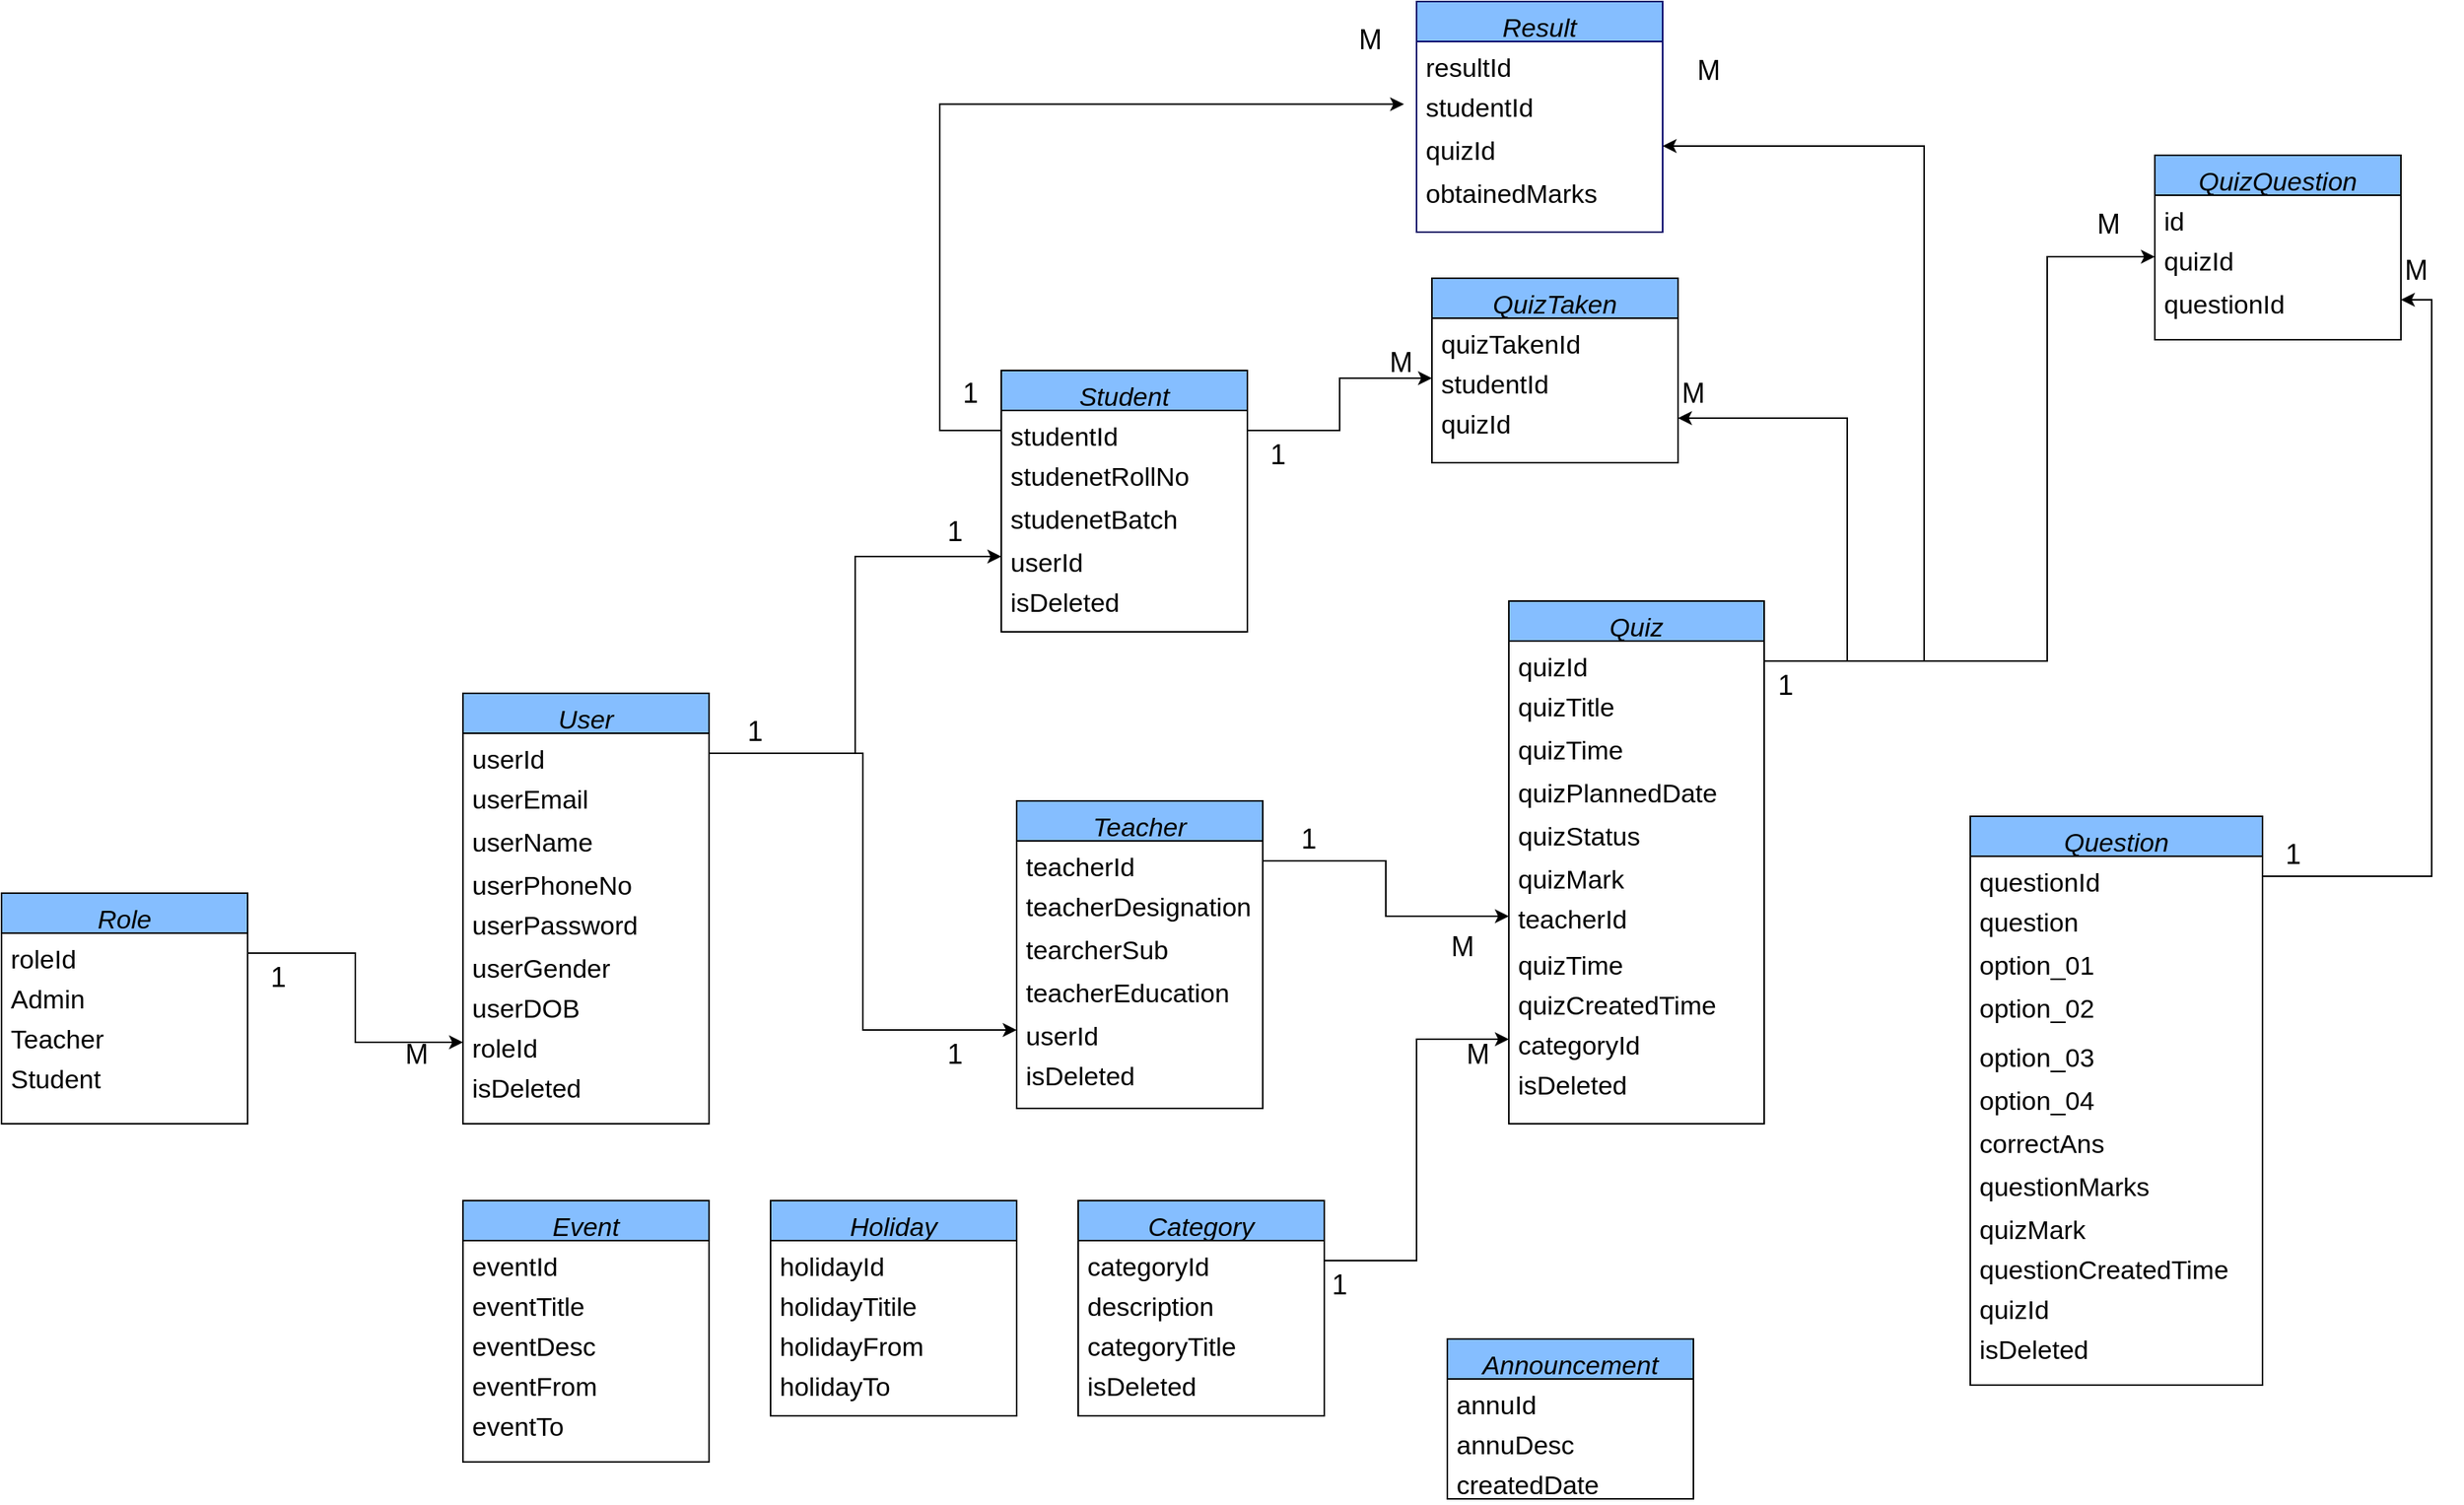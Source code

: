 <mxfile version="24.3.1" type="device">
  <diagram id="QYJx6O6UYMYQijQjn-B9" name="Page-2">
    <mxGraphModel dx="2140" dy="1657" grid="1" gridSize="10" guides="1" tooltips="1" connect="1" arrows="1" fold="1" page="1" pageScale="1" pageWidth="850" pageHeight="1100" math="0" shadow="0">
      <root>
        <mxCell id="0" />
        <mxCell id="1" parent="0" />
        <mxCell id="sXkvkpvaLC4nvtnSclr9-1" value="Student" style="swimlane;fontStyle=2;align=center;verticalAlign=top;childLayout=stackLayout;horizontal=1;startSize=26;horizontalStack=0;resizeParent=1;resizeLast=0;collapsible=1;marginBottom=0;rounded=0;shadow=0;strokeWidth=1;fontSize=17;fillColor=#85BEFF;" parent="1" vertex="1">
          <mxGeometry x="-140" y="-850" width="160" height="170" as="geometry">
            <mxRectangle x="230" y="140" width="160" height="26" as="alternateBounds" />
          </mxGeometry>
        </mxCell>
        <mxCell id="sXkvkpvaLC4nvtnSclr9-2" value="studentId" style="text;align=left;verticalAlign=top;spacingLeft=4;spacingRight=4;overflow=hidden;rotatable=0;points=[[0,0.5],[1,0.5]];portConstraint=eastwest;fontSize=17;" parent="sXkvkpvaLC4nvtnSclr9-1" vertex="1">
          <mxGeometry y="26" width="160" height="26" as="geometry" />
        </mxCell>
        <mxCell id="sXkvkpvaLC4nvtnSclr9-3" value="studenetRollNo" style="text;align=left;verticalAlign=top;spacingLeft=4;spacingRight=4;overflow=hidden;rotatable=0;points=[[0,0.5],[1,0.5]];portConstraint=eastwest;rounded=0;shadow=0;html=0;fontSize=17;" parent="sXkvkpvaLC4nvtnSclr9-1" vertex="1">
          <mxGeometry y="52" width="160" height="28" as="geometry" />
        </mxCell>
        <mxCell id="sXkvkpvaLC4nvtnSclr9-4" value="studenetBatch" style="text;align=left;verticalAlign=top;spacingLeft=4;spacingRight=4;overflow=hidden;rotatable=0;points=[[0,0.5],[1,0.5]];portConstraint=eastwest;rounded=0;shadow=0;html=0;fontSize=17;" parent="sXkvkpvaLC4nvtnSclr9-1" vertex="1">
          <mxGeometry y="80" width="160" height="28" as="geometry" />
        </mxCell>
        <mxCell id="sXkvkpvaLC4nvtnSclr9-5" value="userId" style="text;align=left;verticalAlign=top;spacingLeft=4;spacingRight=4;overflow=hidden;rotatable=0;points=[[0,0.5],[1,0.5]];portConstraint=eastwest;fontSize=17;" parent="sXkvkpvaLC4nvtnSclr9-1" vertex="1">
          <mxGeometry y="108" width="160" height="26" as="geometry" />
        </mxCell>
        <mxCell id="sXkvkpvaLC4nvtnSclr9-6" value="isDeleted" style="text;align=left;verticalAlign=top;spacingLeft=4;spacingRight=4;overflow=hidden;rotatable=0;points=[[0,0.5],[1,0.5]];portConstraint=eastwest;fontSize=17;" parent="sXkvkpvaLC4nvtnSclr9-1" vertex="1">
          <mxGeometry y="134" width="160" height="26" as="geometry" />
        </mxCell>
        <mxCell id="sXkvkpvaLC4nvtnSclr9-7" value="Quiz" style="swimlane;fontStyle=2;align=center;verticalAlign=top;childLayout=stackLayout;horizontal=1;startSize=26;horizontalStack=0;resizeParent=1;resizeLast=0;collapsible=1;marginBottom=0;rounded=0;shadow=0;strokeWidth=1;fontSize=17;fillColor=#85BEFF;" parent="1" vertex="1">
          <mxGeometry x="190" y="-700" width="166" height="340" as="geometry">
            <mxRectangle x="230" y="140" width="160" height="26" as="alternateBounds" />
          </mxGeometry>
        </mxCell>
        <mxCell id="sXkvkpvaLC4nvtnSclr9-8" value="quizId" style="text;align=left;verticalAlign=top;spacingLeft=4;spacingRight=4;overflow=hidden;rotatable=0;points=[[0,0.5],[1,0.5]];portConstraint=eastwest;fontSize=17;" parent="sXkvkpvaLC4nvtnSclr9-7" vertex="1">
          <mxGeometry y="26" width="166" height="26" as="geometry" />
        </mxCell>
        <mxCell id="sXkvkpvaLC4nvtnSclr9-9" value="quizTitle" style="text;align=left;verticalAlign=top;spacingLeft=4;spacingRight=4;overflow=hidden;rotatable=0;points=[[0,0.5],[1,0.5]];portConstraint=eastwest;rounded=0;shadow=0;html=0;fontSize=17;" parent="sXkvkpvaLC4nvtnSclr9-7" vertex="1">
          <mxGeometry y="52" width="166" height="28" as="geometry" />
        </mxCell>
        <mxCell id="sXkvkpvaLC4nvtnSclr9-10" value="quizTime" style="text;align=left;verticalAlign=top;spacingLeft=4;spacingRight=4;overflow=hidden;rotatable=0;points=[[0,0.5],[1,0.5]];portConstraint=eastwest;rounded=0;shadow=0;html=0;fontSize=17;" parent="sXkvkpvaLC4nvtnSclr9-7" vertex="1">
          <mxGeometry y="80" width="166" height="28" as="geometry" />
        </mxCell>
        <mxCell id="sXkvkpvaLC4nvtnSclr9-11" value="quizPlannedDate" style="text;align=left;verticalAlign=top;spacingLeft=4;spacingRight=4;overflow=hidden;rotatable=0;points=[[0,0.5],[1,0.5]];portConstraint=eastwest;rounded=0;shadow=0;html=0;fontSize=17;" parent="sXkvkpvaLC4nvtnSclr9-7" vertex="1">
          <mxGeometry y="108" width="166" height="28" as="geometry" />
        </mxCell>
        <mxCell id="sXkvkpvaLC4nvtnSclr9-12" value="quizStatus" style="text;align=left;verticalAlign=top;spacingLeft=4;spacingRight=4;overflow=hidden;rotatable=0;points=[[0,0.5],[1,0.5]];portConstraint=eastwest;rounded=0;shadow=0;html=0;fontSize=17;" parent="sXkvkpvaLC4nvtnSclr9-7" vertex="1">
          <mxGeometry y="136" width="166" height="28" as="geometry" />
        </mxCell>
        <mxCell id="sXkvkpvaLC4nvtnSclr9-13" value="quizMark" style="text;align=left;verticalAlign=top;spacingLeft=4;spacingRight=4;overflow=hidden;rotatable=0;points=[[0,0.5],[1,0.5]];portConstraint=eastwest;fontSize=17;" parent="sXkvkpvaLC4nvtnSclr9-7" vertex="1">
          <mxGeometry y="164" width="166" height="26" as="geometry" />
        </mxCell>
        <mxCell id="sXkvkpvaLC4nvtnSclr9-14" value="teacherId" style="text;align=left;verticalAlign=top;spacingLeft=4;spacingRight=4;overflow=hidden;rotatable=0;points=[[0,0.5],[1,0.5]];portConstraint=eastwest;rounded=0;shadow=0;html=0;fontSize=17;" parent="sXkvkpvaLC4nvtnSclr9-7" vertex="1">
          <mxGeometry y="190" width="166" height="30" as="geometry" />
        </mxCell>
        <mxCell id="sXkvkpvaLC4nvtnSclr9-15" value="quizTime" style="text;align=left;verticalAlign=top;spacingLeft=4;spacingRight=4;overflow=hidden;rotatable=0;points=[[0,0.5],[1,0.5]];portConstraint=eastwest;fontSize=17;" parent="sXkvkpvaLC4nvtnSclr9-7" vertex="1">
          <mxGeometry y="220" width="166" height="26" as="geometry" />
        </mxCell>
        <mxCell id="sXkvkpvaLC4nvtnSclr9-16" value="quizCreatedTime" style="text;align=left;verticalAlign=top;spacingLeft=4;spacingRight=4;overflow=hidden;rotatable=0;points=[[0,0.5],[1,0.5]];portConstraint=eastwest;fontSize=17;" parent="sXkvkpvaLC4nvtnSclr9-7" vertex="1">
          <mxGeometry y="246" width="166" height="26" as="geometry" />
        </mxCell>
        <mxCell id="sXkvkpvaLC4nvtnSclr9-17" value="categoryId" style="text;align=left;verticalAlign=top;spacingLeft=4;spacingRight=4;overflow=hidden;rotatable=0;points=[[0,0.5],[1,0.5]];portConstraint=eastwest;fontSize=17;" parent="sXkvkpvaLC4nvtnSclr9-7" vertex="1">
          <mxGeometry y="272" width="166" height="26" as="geometry" />
        </mxCell>
        <mxCell id="sXkvkpvaLC4nvtnSclr9-18" value="isDeleted" style="text;align=left;verticalAlign=top;spacingLeft=4;spacingRight=4;overflow=hidden;rotatable=0;points=[[0,0.5],[1,0.5]];portConstraint=eastwest;fontSize=17;" parent="sXkvkpvaLC4nvtnSclr9-7" vertex="1">
          <mxGeometry y="298" width="166" height="26" as="geometry" />
        </mxCell>
        <mxCell id="sXkvkpvaLC4nvtnSclr9-19" value="Question" style="swimlane;fontStyle=2;align=center;verticalAlign=top;childLayout=stackLayout;horizontal=1;startSize=26;horizontalStack=0;resizeParent=1;resizeLast=0;collapsible=1;marginBottom=0;rounded=0;shadow=0;strokeWidth=1;fontSize=17;fillColor=#85BEFF;" parent="1" vertex="1">
          <mxGeometry x="490" y="-560" width="190" height="370" as="geometry">
            <mxRectangle x="230" y="140" width="160" height="26" as="alternateBounds" />
          </mxGeometry>
        </mxCell>
        <mxCell id="sXkvkpvaLC4nvtnSclr9-20" value="questionId" style="text;align=left;verticalAlign=top;spacingLeft=4;spacingRight=4;overflow=hidden;rotatable=0;points=[[0,0.5],[1,0.5]];portConstraint=eastwest;fontSize=17;" parent="sXkvkpvaLC4nvtnSclr9-19" vertex="1">
          <mxGeometry y="26" width="190" height="26" as="geometry" />
        </mxCell>
        <mxCell id="sXkvkpvaLC4nvtnSclr9-21" value="question" style="text;align=left;verticalAlign=top;spacingLeft=4;spacingRight=4;overflow=hidden;rotatable=0;points=[[0,0.5],[1,0.5]];portConstraint=eastwest;rounded=0;shadow=0;html=0;fontSize=17;" parent="sXkvkpvaLC4nvtnSclr9-19" vertex="1">
          <mxGeometry y="52" width="190" height="28" as="geometry" />
        </mxCell>
        <mxCell id="sXkvkpvaLC4nvtnSclr9-22" value="option_01" style="text;align=left;verticalAlign=top;spacingLeft=4;spacingRight=4;overflow=hidden;rotatable=0;points=[[0,0.5],[1,0.5]];portConstraint=eastwest;rounded=0;shadow=0;html=0;fontSize=17;" parent="sXkvkpvaLC4nvtnSclr9-19" vertex="1">
          <mxGeometry y="80" width="190" height="28" as="geometry" />
        </mxCell>
        <mxCell id="sXkvkpvaLC4nvtnSclr9-23" value="option_02" style="text;align=left;verticalAlign=top;spacingLeft=4;spacingRight=4;overflow=hidden;rotatable=0;points=[[0,0.5],[1,0.5]];portConstraint=eastwest;rounded=0;shadow=0;html=0;fontSize=17;" parent="sXkvkpvaLC4nvtnSclr9-19" vertex="1">
          <mxGeometry y="108" width="190" height="32" as="geometry" />
        </mxCell>
        <mxCell id="sXkvkpvaLC4nvtnSclr9-24" value="option_03" style="text;align=left;verticalAlign=top;spacingLeft=4;spacingRight=4;overflow=hidden;rotatable=0;points=[[0,0.5],[1,0.5]];portConstraint=eastwest;rounded=0;shadow=0;html=0;fontSize=17;" parent="sXkvkpvaLC4nvtnSclr9-19" vertex="1">
          <mxGeometry y="140" width="190" height="28" as="geometry" />
        </mxCell>
        <mxCell id="sXkvkpvaLC4nvtnSclr9-25" value="option_04" style="text;align=left;verticalAlign=top;spacingLeft=4;spacingRight=4;overflow=hidden;rotatable=0;points=[[0,0.5],[1,0.5]];portConstraint=eastwest;rounded=0;shadow=0;html=0;fontSize=17;" parent="sXkvkpvaLC4nvtnSclr9-19" vertex="1">
          <mxGeometry y="168" width="190" height="28" as="geometry" />
        </mxCell>
        <mxCell id="sXkvkpvaLC4nvtnSclr9-26" value="correctAns" style="text;align=left;verticalAlign=top;spacingLeft=4;spacingRight=4;overflow=hidden;rotatable=0;points=[[0,0.5],[1,0.5]];portConstraint=eastwest;rounded=0;shadow=0;html=0;fontSize=17;" parent="sXkvkpvaLC4nvtnSclr9-19" vertex="1">
          <mxGeometry y="196" width="190" height="28" as="geometry" />
        </mxCell>
        <mxCell id="sXkvkpvaLC4nvtnSclr9-27" value="questionMarks" style="text;align=left;verticalAlign=top;spacingLeft=4;spacingRight=4;overflow=hidden;rotatable=0;points=[[0,0.5],[1,0.5]];portConstraint=eastwest;rounded=0;shadow=0;html=0;fontSize=17;" parent="sXkvkpvaLC4nvtnSclr9-19" vertex="1">
          <mxGeometry y="224" width="190" height="28" as="geometry" />
        </mxCell>
        <mxCell id="sXkvkpvaLC4nvtnSclr9-28" value="quizMark" style="text;align=left;verticalAlign=top;spacingLeft=4;spacingRight=4;overflow=hidden;rotatable=0;points=[[0,0.5],[1,0.5]];portConstraint=eastwest;fontSize=17;" parent="sXkvkpvaLC4nvtnSclr9-19" vertex="1">
          <mxGeometry y="252" width="190" height="26" as="geometry" />
        </mxCell>
        <mxCell id="sXkvkpvaLC4nvtnSclr9-29" value="questionCreatedTime" style="text;align=left;verticalAlign=top;spacingLeft=4;spacingRight=4;overflow=hidden;rotatable=0;points=[[0,0.5],[1,0.5]];portConstraint=eastwest;fontSize=17;" parent="sXkvkpvaLC4nvtnSclr9-19" vertex="1">
          <mxGeometry y="278" width="190" height="26" as="geometry" />
        </mxCell>
        <mxCell id="sXkvkpvaLC4nvtnSclr9-30" value="quizId" style="text;align=left;verticalAlign=top;spacingLeft=4;spacingRight=4;overflow=hidden;rotatable=0;points=[[0,0.5],[1,0.5]];portConstraint=eastwest;fontSize=17;" parent="sXkvkpvaLC4nvtnSclr9-19" vertex="1">
          <mxGeometry y="304" width="190" height="26" as="geometry" />
        </mxCell>
        <mxCell id="sXkvkpvaLC4nvtnSclr9-31" value="isDeleted" style="text;align=left;verticalAlign=top;spacingLeft=4;spacingRight=4;overflow=hidden;rotatable=0;points=[[0,0.5],[1,0.5]];portConstraint=eastwest;fontSize=17;" parent="sXkvkpvaLC4nvtnSclr9-19" vertex="1">
          <mxGeometry y="330" width="190" height="26" as="geometry" />
        </mxCell>
        <mxCell id="sXkvkpvaLC4nvtnSclr9-32" value="QuizTaken" style="swimlane;fontStyle=2;align=center;verticalAlign=top;childLayout=stackLayout;horizontal=1;startSize=26;horizontalStack=0;resizeParent=1;resizeLast=0;collapsible=1;marginBottom=0;rounded=0;shadow=0;strokeWidth=1;fontSize=17;fillColor=#85BEFF;" parent="1" vertex="1">
          <mxGeometry x="140" y="-910" width="160" height="120" as="geometry">
            <mxRectangle x="230" y="140" width="160" height="26" as="alternateBounds" />
          </mxGeometry>
        </mxCell>
        <mxCell id="sXkvkpvaLC4nvtnSclr9-33" value="quizTakenId" style="text;align=left;verticalAlign=top;spacingLeft=4;spacingRight=4;overflow=hidden;rotatable=0;points=[[0,0.5],[1,0.5]];portConstraint=eastwest;fontSize=17;" parent="sXkvkpvaLC4nvtnSclr9-32" vertex="1">
          <mxGeometry y="26" width="160" height="26" as="geometry" />
        </mxCell>
        <mxCell id="sXkvkpvaLC4nvtnSclr9-34" value="studentId" style="text;align=left;verticalAlign=top;spacingLeft=4;spacingRight=4;overflow=hidden;rotatable=0;points=[[0,0.5],[1,0.5]];portConstraint=eastwest;fontSize=17;" parent="sXkvkpvaLC4nvtnSclr9-32" vertex="1">
          <mxGeometry y="52" width="160" height="26" as="geometry" />
        </mxCell>
        <mxCell id="sXkvkpvaLC4nvtnSclr9-35" value="quizId" style="text;align=left;verticalAlign=top;spacingLeft=4;spacingRight=4;overflow=hidden;rotatable=0;points=[[0,0.5],[1,0.5]];portConstraint=eastwest;fontSize=17;" parent="sXkvkpvaLC4nvtnSclr9-32" vertex="1">
          <mxGeometry y="78" width="160" height="26" as="geometry" />
        </mxCell>
        <mxCell id="sXkvkpvaLC4nvtnSclr9-36" value="Category" style="swimlane;fontStyle=2;align=center;verticalAlign=top;childLayout=stackLayout;horizontal=1;startSize=26;horizontalStack=0;resizeParent=1;resizeLast=0;collapsible=1;marginBottom=0;rounded=0;shadow=0;strokeWidth=1;fontSize=17;fillColor=#85BEFF;" parent="1" vertex="1">
          <mxGeometry x="-90" y="-310" width="160" height="140" as="geometry">
            <mxRectangle x="230" y="140" width="160" height="26" as="alternateBounds" />
          </mxGeometry>
        </mxCell>
        <mxCell id="sXkvkpvaLC4nvtnSclr9-37" value="categoryId" style="text;align=left;verticalAlign=top;spacingLeft=4;spacingRight=4;overflow=hidden;rotatable=0;points=[[0,0.5],[1,0.5]];portConstraint=eastwest;fontSize=17;" parent="sXkvkpvaLC4nvtnSclr9-36" vertex="1">
          <mxGeometry y="26" width="160" height="26" as="geometry" />
        </mxCell>
        <mxCell id="sXkvkpvaLC4nvtnSclr9-38" value="description" style="text;align=left;verticalAlign=top;spacingLeft=4;spacingRight=4;overflow=hidden;rotatable=0;points=[[0,0.5],[1,0.5]];portConstraint=eastwest;fontSize=17;" parent="sXkvkpvaLC4nvtnSclr9-36" vertex="1">
          <mxGeometry y="52" width="160" height="26" as="geometry" />
        </mxCell>
        <mxCell id="sXkvkpvaLC4nvtnSclr9-39" value="categoryTitle" style="text;align=left;verticalAlign=top;spacingLeft=4;spacingRight=4;overflow=hidden;rotatable=0;points=[[0,0.5],[1,0.5]];portConstraint=eastwest;fontSize=17;" parent="sXkvkpvaLC4nvtnSclr9-36" vertex="1">
          <mxGeometry y="78" width="160" height="26" as="geometry" />
        </mxCell>
        <mxCell id="sXkvkpvaLC4nvtnSclr9-40" value="isDeleted" style="text;align=left;verticalAlign=top;spacingLeft=4;spacingRight=4;overflow=hidden;rotatable=0;points=[[0,0.5],[1,0.5]];portConstraint=eastwest;fontSize=17;" parent="sXkvkpvaLC4nvtnSclr9-36" vertex="1">
          <mxGeometry y="104" width="160" height="26" as="geometry" />
        </mxCell>
        <mxCell id="sXkvkpvaLC4nvtnSclr9-41" value="Teacher" style="swimlane;fontStyle=2;align=center;verticalAlign=top;childLayout=stackLayout;horizontal=1;startSize=26;horizontalStack=0;resizeParent=1;resizeLast=0;collapsible=1;marginBottom=0;rounded=0;shadow=0;strokeWidth=1;fontSize=17;fillColor=#85BEFF;" parent="1" vertex="1">
          <mxGeometry x="-130" y="-570" width="160" height="200" as="geometry">
            <mxRectangle x="-130" y="-570" width="160" height="26" as="alternateBounds" />
          </mxGeometry>
        </mxCell>
        <mxCell id="sXkvkpvaLC4nvtnSclr9-42" value="teacherId" style="text;align=left;verticalAlign=top;spacingLeft=4;spacingRight=4;overflow=hidden;rotatable=0;points=[[0,0.5],[1,0.5]];portConstraint=eastwest;fontSize=17;" parent="sXkvkpvaLC4nvtnSclr9-41" vertex="1">
          <mxGeometry y="26" width="160" height="26" as="geometry" />
        </mxCell>
        <mxCell id="sXkvkpvaLC4nvtnSclr9-43" value="teacherDesignation" style="text;align=left;verticalAlign=top;spacingLeft=4;spacingRight=4;overflow=hidden;rotatable=0;points=[[0,0.5],[1,0.5]];portConstraint=eastwest;rounded=0;shadow=0;html=0;fontSize=17;" parent="sXkvkpvaLC4nvtnSclr9-41" vertex="1">
          <mxGeometry y="52" width="160" height="28" as="geometry" />
        </mxCell>
        <mxCell id="sXkvkpvaLC4nvtnSclr9-44" value="tearcherSub" style="text;align=left;verticalAlign=top;spacingLeft=4;spacingRight=4;overflow=hidden;rotatable=0;points=[[0,0.5],[1,0.5]];portConstraint=eastwest;rounded=0;shadow=0;html=0;fontSize=17;" parent="sXkvkpvaLC4nvtnSclr9-41" vertex="1">
          <mxGeometry y="80" width="160" height="28" as="geometry" />
        </mxCell>
        <mxCell id="sXkvkpvaLC4nvtnSclr9-45" value="teacherEducation" style="text;align=left;verticalAlign=top;spacingLeft=4;spacingRight=4;overflow=hidden;rotatable=0;points=[[0,0.5],[1,0.5]];portConstraint=eastwest;rounded=0;shadow=0;html=0;fontSize=17;" parent="sXkvkpvaLC4nvtnSclr9-41" vertex="1">
          <mxGeometry y="108" width="160" height="28" as="geometry" />
        </mxCell>
        <mxCell id="sXkvkpvaLC4nvtnSclr9-46" value="userId" style="text;align=left;verticalAlign=top;spacingLeft=4;spacingRight=4;overflow=hidden;rotatable=0;points=[[0,0.5],[1,0.5]];portConstraint=eastwest;fontSize=17;" parent="sXkvkpvaLC4nvtnSclr9-41" vertex="1">
          <mxGeometry y="136" width="160" height="26" as="geometry" />
        </mxCell>
        <mxCell id="sXkvkpvaLC4nvtnSclr9-47" value="isDeleted" style="text;align=left;verticalAlign=top;spacingLeft=4;spacingRight=4;overflow=hidden;rotatable=0;points=[[0,0.5],[1,0.5]];portConstraint=eastwest;fontSize=17;" parent="sXkvkpvaLC4nvtnSclr9-41" vertex="1">
          <mxGeometry y="162" width="160" height="26" as="geometry" />
        </mxCell>
        <mxCell id="sXkvkpvaLC4nvtnSclr9-48" value="Result" style="swimlane;fontStyle=2;align=center;verticalAlign=top;childLayout=stackLayout;horizontal=1;startSize=26;horizontalStack=0;resizeParent=1;resizeLast=0;collapsible=1;marginBottom=0;rounded=0;shadow=0;strokeWidth=1;fontSize=17;strokeColor=#000066;fillColor=#85BEFF;" parent="1" vertex="1">
          <mxGeometry x="130" y="-1090" width="160" height="150" as="geometry">
            <mxRectangle x="230" y="140" width="160" height="26" as="alternateBounds" />
          </mxGeometry>
        </mxCell>
        <mxCell id="sXkvkpvaLC4nvtnSclr9-49" value="resultId" style="text;align=left;verticalAlign=top;spacingLeft=4;spacingRight=4;overflow=hidden;rotatable=0;points=[[0,0.5],[1,0.5]];portConstraint=eastwest;fontSize=17;" parent="sXkvkpvaLC4nvtnSclr9-48" vertex="1">
          <mxGeometry y="26" width="160" height="26" as="geometry" />
        </mxCell>
        <mxCell id="sXkvkpvaLC4nvtnSclr9-50" value="studentId" style="text;align=left;verticalAlign=top;spacingLeft=4;spacingRight=4;overflow=hidden;rotatable=0;points=[[0,0.5],[1,0.5]];portConstraint=eastwest;rounded=0;shadow=0;html=0;fontSize=17;" parent="sXkvkpvaLC4nvtnSclr9-48" vertex="1">
          <mxGeometry y="52" width="160" height="28" as="geometry" />
        </mxCell>
        <mxCell id="sXkvkpvaLC4nvtnSclr9-51" value="quizId" style="text;align=left;verticalAlign=top;spacingLeft=4;spacingRight=4;overflow=hidden;rotatable=0;points=[[0,0.5],[1,0.5]];portConstraint=eastwest;rounded=0;shadow=0;html=0;fontSize=17;" parent="sXkvkpvaLC4nvtnSclr9-48" vertex="1">
          <mxGeometry y="80" width="160" height="28" as="geometry" />
        </mxCell>
        <mxCell id="sXkvkpvaLC4nvtnSclr9-52" value="obtainedMarks" style="text;align=left;verticalAlign=top;spacingLeft=4;spacingRight=4;overflow=hidden;rotatable=0;points=[[0,0.5],[1,0.5]];portConstraint=eastwest;rounded=0;shadow=0;html=0;fontSize=17;" parent="sXkvkpvaLC4nvtnSclr9-48" vertex="1">
          <mxGeometry y="108" width="160" height="28" as="geometry" />
        </mxCell>
        <mxCell id="sXkvkpvaLC4nvtnSclr9-53" value="User" style="swimlane;fontStyle=2;align=center;verticalAlign=top;childLayout=stackLayout;horizontal=1;startSize=26;horizontalStack=0;resizeParent=1;resizeLast=0;collapsible=1;marginBottom=0;rounded=0;shadow=0;strokeWidth=1;fontSize=17;fillColor=#85BEFF;" parent="1" vertex="1">
          <mxGeometry x="-490" y="-640" width="160" height="280" as="geometry">
            <mxRectangle x="230" y="140" width="160" height="26" as="alternateBounds" />
          </mxGeometry>
        </mxCell>
        <mxCell id="sXkvkpvaLC4nvtnSclr9-54" value="userId" style="text;align=left;verticalAlign=top;spacingLeft=4;spacingRight=4;overflow=hidden;rotatable=0;points=[[0,0.5],[1,0.5]];portConstraint=eastwest;fontSize=17;" parent="sXkvkpvaLC4nvtnSclr9-53" vertex="1">
          <mxGeometry y="26" width="160" height="26" as="geometry" />
        </mxCell>
        <mxCell id="sXkvkpvaLC4nvtnSclr9-55" value="userEmail" style="text;align=left;verticalAlign=top;spacingLeft=4;spacingRight=4;overflow=hidden;rotatable=0;points=[[0,0.5],[1,0.5]];portConstraint=eastwest;rounded=0;shadow=0;html=0;fontSize=17;" parent="sXkvkpvaLC4nvtnSclr9-53" vertex="1">
          <mxGeometry y="52" width="160" height="28" as="geometry" />
        </mxCell>
        <mxCell id="sXkvkpvaLC4nvtnSclr9-56" value="userName" style="text;align=left;verticalAlign=top;spacingLeft=4;spacingRight=4;overflow=hidden;rotatable=0;points=[[0,0.5],[1,0.5]];portConstraint=eastwest;rounded=0;shadow=0;html=0;fontSize=17;" parent="sXkvkpvaLC4nvtnSclr9-53" vertex="1">
          <mxGeometry y="80" width="160" height="28" as="geometry" />
        </mxCell>
        <mxCell id="sXkvkpvaLC4nvtnSclr9-57" value="userPhoneNo" style="text;align=left;verticalAlign=top;spacingLeft=4;spacingRight=4;overflow=hidden;rotatable=0;points=[[0,0.5],[1,0.5]];portConstraint=eastwest;fontSize=17;" parent="sXkvkpvaLC4nvtnSclr9-53" vertex="1">
          <mxGeometry y="108" width="160" height="26" as="geometry" />
        </mxCell>
        <mxCell id="sXkvkpvaLC4nvtnSclr9-58" value="userPassword" style="text;align=left;verticalAlign=top;spacingLeft=4;spacingRight=4;overflow=hidden;rotatable=0;points=[[0,0.5],[1,0.5]];portConstraint=eastwest;rounded=0;shadow=0;html=0;fontSize=17;" parent="sXkvkpvaLC4nvtnSclr9-53" vertex="1">
          <mxGeometry y="134" width="160" height="28" as="geometry" />
        </mxCell>
        <mxCell id="sXkvkpvaLC4nvtnSclr9-59" value="userGender" style="text;align=left;verticalAlign=top;spacingLeft=4;spacingRight=4;overflow=hidden;rotatable=0;points=[[0,0.5],[1,0.5]];portConstraint=eastwest;fontSize=17;" parent="sXkvkpvaLC4nvtnSclr9-53" vertex="1">
          <mxGeometry y="162" width="160" height="26" as="geometry" />
        </mxCell>
        <mxCell id="sXkvkpvaLC4nvtnSclr9-60" value="userDOB" style="text;align=left;verticalAlign=top;spacingLeft=4;spacingRight=4;overflow=hidden;rotatable=0;points=[[0,0.5],[1,0.5]];portConstraint=eastwest;fontSize=17;" parent="sXkvkpvaLC4nvtnSclr9-53" vertex="1">
          <mxGeometry y="188" width="160" height="26" as="geometry" />
        </mxCell>
        <mxCell id="sXkvkpvaLC4nvtnSclr9-61" value="roleId" style="text;align=left;verticalAlign=top;spacingLeft=4;spacingRight=4;overflow=hidden;rotatable=0;points=[[0,0.5],[1,0.5]];portConstraint=eastwest;fontSize=17;" parent="sXkvkpvaLC4nvtnSclr9-53" vertex="1">
          <mxGeometry y="214" width="160" height="26" as="geometry" />
        </mxCell>
        <mxCell id="sXkvkpvaLC4nvtnSclr9-62" value="isDeleted" style="text;align=left;verticalAlign=top;spacingLeft=4;spacingRight=4;overflow=hidden;rotatable=0;points=[[0,0.5],[1,0.5]];portConstraint=eastwest;fontSize=17;" parent="sXkvkpvaLC4nvtnSclr9-53" vertex="1">
          <mxGeometry y="240" width="160" height="26" as="geometry" />
        </mxCell>
        <mxCell id="sXkvkpvaLC4nvtnSclr9-63" value="Role" style="swimlane;fontStyle=2;align=center;verticalAlign=top;childLayout=stackLayout;horizontal=1;startSize=26;horizontalStack=0;resizeParent=1;resizeLast=0;collapsible=1;marginBottom=0;rounded=0;shadow=0;strokeWidth=1;fontSize=17;fillColor=#85BEFF;" parent="1" vertex="1">
          <mxGeometry x="-790" y="-510" width="160" height="150" as="geometry">
            <mxRectangle x="230" y="140" width="160" height="26" as="alternateBounds" />
          </mxGeometry>
        </mxCell>
        <mxCell id="sXkvkpvaLC4nvtnSclr9-64" value="roleId" style="text;align=left;verticalAlign=top;spacingLeft=4;spacingRight=4;overflow=hidden;rotatable=0;points=[[0,0.5],[1,0.5]];portConstraint=eastwest;fontSize=17;" parent="sXkvkpvaLC4nvtnSclr9-63" vertex="1">
          <mxGeometry y="26" width="160" height="26" as="geometry" />
        </mxCell>
        <mxCell id="sXkvkpvaLC4nvtnSclr9-65" value="Admin" style="text;align=left;verticalAlign=top;spacingLeft=4;spacingRight=4;overflow=hidden;rotatable=0;points=[[0,0.5],[1,0.5]];portConstraint=eastwest;fontSize=17;" parent="sXkvkpvaLC4nvtnSclr9-63" vertex="1">
          <mxGeometry y="52" width="160" height="26" as="geometry" />
        </mxCell>
        <mxCell id="sXkvkpvaLC4nvtnSclr9-66" value="Teacher" style="text;align=left;verticalAlign=top;spacingLeft=4;spacingRight=4;overflow=hidden;rotatable=0;points=[[0,0.5],[1,0.5]];portConstraint=eastwest;fontSize=17;" parent="sXkvkpvaLC4nvtnSclr9-63" vertex="1">
          <mxGeometry y="78" width="160" height="26" as="geometry" />
        </mxCell>
        <mxCell id="sXkvkpvaLC4nvtnSclr9-67" value="Student" style="text;align=left;verticalAlign=top;spacingLeft=4;spacingRight=4;overflow=hidden;rotatable=0;points=[[0,0.5],[1,0.5]];portConstraint=eastwest;fontSize=17;" parent="sXkvkpvaLC4nvtnSclr9-63" vertex="1">
          <mxGeometry y="104" width="160" height="26" as="geometry" />
        </mxCell>
        <mxCell id="sXkvkpvaLC4nvtnSclr9-68" value="Event" style="swimlane;fontStyle=2;align=center;verticalAlign=top;childLayout=stackLayout;horizontal=1;startSize=26;horizontalStack=0;resizeParent=1;resizeLast=0;collapsible=1;marginBottom=0;rounded=0;shadow=0;strokeWidth=1;fontSize=17;fillColor=#85BEFF;" parent="1" vertex="1">
          <mxGeometry x="-490" y="-310" width="160" height="170" as="geometry">
            <mxRectangle x="230" y="140" width="160" height="26" as="alternateBounds" />
          </mxGeometry>
        </mxCell>
        <mxCell id="sXkvkpvaLC4nvtnSclr9-69" value="eventId" style="text;align=left;verticalAlign=top;spacingLeft=4;spacingRight=4;overflow=hidden;rotatable=0;points=[[0,0.5],[1,0.5]];portConstraint=eastwest;fontSize=17;" parent="sXkvkpvaLC4nvtnSclr9-68" vertex="1">
          <mxGeometry y="26" width="160" height="26" as="geometry" />
        </mxCell>
        <mxCell id="sXkvkpvaLC4nvtnSclr9-70" value="eventTitle" style="text;align=left;verticalAlign=top;spacingLeft=4;spacingRight=4;overflow=hidden;rotatable=0;points=[[0,0.5],[1,0.5]];portConstraint=eastwest;fontSize=17;" parent="sXkvkpvaLC4nvtnSclr9-68" vertex="1">
          <mxGeometry y="52" width="160" height="26" as="geometry" />
        </mxCell>
        <mxCell id="sXkvkpvaLC4nvtnSclr9-71" value="eventDesc" style="text;align=left;verticalAlign=top;spacingLeft=4;spacingRight=4;overflow=hidden;rotatable=0;points=[[0,0.5],[1,0.5]];portConstraint=eastwest;fontSize=17;" parent="sXkvkpvaLC4nvtnSclr9-68" vertex="1">
          <mxGeometry y="78" width="160" height="26" as="geometry" />
        </mxCell>
        <mxCell id="sXkvkpvaLC4nvtnSclr9-72" value="eventFrom" style="text;align=left;verticalAlign=top;spacingLeft=4;spacingRight=4;overflow=hidden;rotatable=0;points=[[0,0.5],[1,0.5]];portConstraint=eastwest;fontSize=17;" parent="sXkvkpvaLC4nvtnSclr9-68" vertex="1">
          <mxGeometry y="104" width="160" height="26" as="geometry" />
        </mxCell>
        <mxCell id="sXkvkpvaLC4nvtnSclr9-73" value="eventTo" style="text;align=left;verticalAlign=top;spacingLeft=4;spacingRight=4;overflow=hidden;rotatable=0;points=[[0,0.5],[1,0.5]];portConstraint=eastwest;fontSize=17;" parent="sXkvkpvaLC4nvtnSclr9-68" vertex="1">
          <mxGeometry y="130" width="160" height="26" as="geometry" />
        </mxCell>
        <mxCell id="sXkvkpvaLC4nvtnSclr9-74" value="Announcement" style="swimlane;fontStyle=2;align=center;verticalAlign=top;childLayout=stackLayout;horizontal=1;startSize=26;horizontalStack=0;resizeParent=1;resizeLast=0;collapsible=1;marginBottom=0;rounded=0;shadow=0;strokeWidth=1;fontSize=17;fillColor=#85BEFF;" parent="1" vertex="1">
          <mxGeometry x="150" y="-220" width="160" height="104" as="geometry">
            <mxRectangle x="230" y="140" width="160" height="26" as="alternateBounds" />
          </mxGeometry>
        </mxCell>
        <mxCell id="sXkvkpvaLC4nvtnSclr9-75" value="annuId" style="text;align=left;verticalAlign=top;spacingLeft=4;spacingRight=4;overflow=hidden;rotatable=0;points=[[0,0.5],[1,0.5]];portConstraint=eastwest;fontSize=17;" parent="sXkvkpvaLC4nvtnSclr9-74" vertex="1">
          <mxGeometry y="26" width="160" height="26" as="geometry" />
        </mxCell>
        <mxCell id="sXkvkpvaLC4nvtnSclr9-76" value="annuDesc" style="text;align=left;verticalAlign=top;spacingLeft=4;spacingRight=4;overflow=hidden;rotatable=0;points=[[0,0.5],[1,0.5]];portConstraint=eastwest;fontSize=17;" parent="sXkvkpvaLC4nvtnSclr9-74" vertex="1">
          <mxGeometry y="52" width="160" height="26" as="geometry" />
        </mxCell>
        <mxCell id="sXkvkpvaLC4nvtnSclr9-77" value="createdDate" style="text;align=left;verticalAlign=top;spacingLeft=4;spacingRight=4;overflow=hidden;rotatable=0;points=[[0,0.5],[1,0.5]];portConstraint=eastwest;fontSize=17;" parent="sXkvkpvaLC4nvtnSclr9-74" vertex="1">
          <mxGeometry y="78" width="160" height="26" as="geometry" />
        </mxCell>
        <mxCell id="sXkvkpvaLC4nvtnSclr9-78" value="Holiday" style="swimlane;fontStyle=2;align=center;verticalAlign=top;childLayout=stackLayout;horizontal=1;startSize=26;horizontalStack=0;resizeParent=1;resizeLast=0;collapsible=1;marginBottom=0;rounded=0;shadow=0;strokeWidth=1;fontSize=17;fillColor=#85BEFF;" parent="1" vertex="1">
          <mxGeometry x="-290" y="-310" width="160" height="140" as="geometry">
            <mxRectangle x="230" y="140" width="160" height="26" as="alternateBounds" />
          </mxGeometry>
        </mxCell>
        <mxCell id="sXkvkpvaLC4nvtnSclr9-79" value="holidayId" style="text;align=left;verticalAlign=top;spacingLeft=4;spacingRight=4;overflow=hidden;rotatable=0;points=[[0,0.5],[1,0.5]];portConstraint=eastwest;fontSize=17;" parent="sXkvkpvaLC4nvtnSclr9-78" vertex="1">
          <mxGeometry y="26" width="160" height="26" as="geometry" />
        </mxCell>
        <mxCell id="sXkvkpvaLC4nvtnSclr9-80" value="holidayTitile" style="text;align=left;verticalAlign=top;spacingLeft=4;spacingRight=4;overflow=hidden;rotatable=0;points=[[0,0.5],[1,0.5]];portConstraint=eastwest;fontSize=17;" parent="sXkvkpvaLC4nvtnSclr9-78" vertex="1">
          <mxGeometry y="52" width="160" height="26" as="geometry" />
        </mxCell>
        <mxCell id="sXkvkpvaLC4nvtnSclr9-81" value="holidayFrom" style="text;align=left;verticalAlign=top;spacingLeft=4;spacingRight=4;overflow=hidden;rotatable=0;points=[[0,0.5],[1,0.5]];portConstraint=eastwest;fontSize=17;" parent="sXkvkpvaLC4nvtnSclr9-78" vertex="1">
          <mxGeometry y="78" width="160" height="26" as="geometry" />
        </mxCell>
        <mxCell id="sXkvkpvaLC4nvtnSclr9-82" value="holidayTo" style="text;align=left;verticalAlign=top;spacingLeft=4;spacingRight=4;overflow=hidden;rotatable=0;points=[[0,0.5],[1,0.5]];portConstraint=eastwest;fontSize=17;" parent="sXkvkpvaLC4nvtnSclr9-78" vertex="1">
          <mxGeometry y="104" width="160" height="26" as="geometry" />
        </mxCell>
        <mxCell id="sXkvkpvaLC4nvtnSclr9-83" style="edgeStyle=orthogonalEdgeStyle;rounded=0;orthogonalLoop=1;jettySize=auto;html=1;entryX=0;entryY=0.5;entryDx=0;entryDy=0;" parent="1" source="sXkvkpvaLC4nvtnSclr9-54" target="sXkvkpvaLC4nvtnSclr9-46" edge="1">
          <mxGeometry relative="1" as="geometry" />
        </mxCell>
        <mxCell id="sXkvkpvaLC4nvtnSclr9-84" style="edgeStyle=orthogonalEdgeStyle;rounded=0;orthogonalLoop=1;jettySize=auto;html=1;entryX=0;entryY=0.5;entryDx=0;entryDy=0;" parent="1" source="sXkvkpvaLC4nvtnSclr9-54" target="sXkvkpvaLC4nvtnSclr9-5" edge="1">
          <mxGeometry relative="1" as="geometry" />
        </mxCell>
        <mxCell id="sXkvkpvaLC4nvtnSclr9-85" value="&lt;font style=&quot;font-size: 18px;&quot;&gt;1&lt;/font&gt;" style="text;html=1;align=center;verticalAlign=middle;whiteSpace=wrap;rounded=0;" parent="1" vertex="1">
          <mxGeometry x="-330" y="-630" width="60" height="30" as="geometry" />
        </mxCell>
        <mxCell id="sXkvkpvaLC4nvtnSclr9-86" value="&lt;span style=&quot;font-size: 18px;&quot;&gt;1&lt;/span&gt;" style="text;html=1;align=center;verticalAlign=middle;whiteSpace=wrap;rounded=0;" parent="1" vertex="1">
          <mxGeometry x="-200" y="-760" width="60" height="30" as="geometry" />
        </mxCell>
        <mxCell id="sXkvkpvaLC4nvtnSclr9-87" value="&lt;span style=&quot;font-size: 18px;&quot;&gt;1&lt;/span&gt;" style="text;html=1;align=center;verticalAlign=middle;whiteSpace=wrap;rounded=0;" parent="1" vertex="1">
          <mxGeometry x="-200" y="-420" width="60" height="30" as="geometry" />
        </mxCell>
        <mxCell id="sXkvkpvaLC4nvtnSclr9-88" style="edgeStyle=orthogonalEdgeStyle;rounded=0;orthogonalLoop=1;jettySize=auto;html=1;entryX=0;entryY=0.5;entryDx=0;entryDy=0;" parent="1" source="sXkvkpvaLC4nvtnSclr9-42" target="sXkvkpvaLC4nvtnSclr9-14" edge="1">
          <mxGeometry relative="1" as="geometry" />
        </mxCell>
        <mxCell id="sXkvkpvaLC4nvtnSclr9-89" value="&lt;span style=&quot;font-size: 18px;&quot;&gt;1&lt;/span&gt;" style="text;html=1;align=center;verticalAlign=middle;whiteSpace=wrap;rounded=0;" parent="1" vertex="1">
          <mxGeometry x="30" y="-560" width="60" height="30" as="geometry" />
        </mxCell>
        <mxCell id="sXkvkpvaLC4nvtnSclr9-90" value="&lt;span style=&quot;font-size: 18px;&quot;&gt;M&lt;/span&gt;" style="text;html=1;align=center;verticalAlign=middle;whiteSpace=wrap;rounded=0;" parent="1" vertex="1">
          <mxGeometry x="130" y="-490" width="60" height="30" as="geometry" />
        </mxCell>
        <mxCell id="sXkvkpvaLC4nvtnSclr9-91" style="edgeStyle=orthogonalEdgeStyle;rounded=0;orthogonalLoop=1;jettySize=auto;html=1;entryX=0;entryY=0.5;entryDx=0;entryDy=0;" parent="1" source="sXkvkpvaLC4nvtnSclr9-2" target="sXkvkpvaLC4nvtnSclr9-34" edge="1">
          <mxGeometry relative="1" as="geometry" />
        </mxCell>
        <mxCell id="sXkvkpvaLC4nvtnSclr9-92" style="edgeStyle=orthogonalEdgeStyle;rounded=0;orthogonalLoop=1;jettySize=auto;html=1;entryX=1;entryY=0.5;entryDx=0;entryDy=0;" parent="1" source="sXkvkpvaLC4nvtnSclr9-8" target="sXkvkpvaLC4nvtnSclr9-35" edge="1">
          <mxGeometry relative="1" as="geometry">
            <Array as="points">
              <mxPoint x="410" y="-661" />
              <mxPoint x="410" y="-819" />
            </Array>
          </mxGeometry>
        </mxCell>
        <mxCell id="sXkvkpvaLC4nvtnSclr9-93" value="&lt;span style=&quot;font-size: 18px;&quot;&gt;1&lt;/span&gt;" style="text;html=1;align=center;verticalAlign=middle;whiteSpace=wrap;rounded=0;" parent="1" vertex="1">
          <mxGeometry x="10" y="-810" width="60" height="30" as="geometry" />
        </mxCell>
        <mxCell id="sXkvkpvaLC4nvtnSclr9-94" value="&lt;span style=&quot;font-size: 18px;&quot;&gt;M&lt;/span&gt;" style="text;html=1;align=center;verticalAlign=middle;whiteSpace=wrap;rounded=0;" parent="1" vertex="1">
          <mxGeometry x="90" y="-870" width="60" height="30" as="geometry" />
        </mxCell>
        <mxCell id="sXkvkpvaLC4nvtnSclr9-95" value="&lt;span style=&quot;font-size: 18px;&quot;&gt;M&lt;/span&gt;" style="text;html=1;align=center;verticalAlign=middle;whiteSpace=wrap;rounded=0;" parent="1" vertex="1">
          <mxGeometry x="280" y="-850" width="60" height="30" as="geometry" />
        </mxCell>
        <mxCell id="sXkvkpvaLC4nvtnSclr9-96" value="&lt;span style=&quot;font-size: 18px;&quot;&gt;1&lt;/span&gt;" style="text;html=1;align=center;verticalAlign=middle;whiteSpace=wrap;rounded=0;" parent="1" vertex="1">
          <mxGeometry x="340" y="-660" width="60" height="30" as="geometry" />
        </mxCell>
        <mxCell id="sXkvkpvaLC4nvtnSclr9-97" style="edgeStyle=orthogonalEdgeStyle;rounded=0;orthogonalLoop=1;jettySize=auto;html=1;entryX=0;entryY=0.5;entryDx=0;entryDy=0;" parent="1" source="sXkvkpvaLC4nvtnSclr9-64" target="sXkvkpvaLC4nvtnSclr9-61" edge="1">
          <mxGeometry relative="1" as="geometry" />
        </mxCell>
        <mxCell id="sXkvkpvaLC4nvtnSclr9-98" value="&lt;font style=&quot;font-size: 18px;&quot;&gt;1&lt;/font&gt;" style="text;html=1;align=center;verticalAlign=middle;whiteSpace=wrap;rounded=0;" parent="1" vertex="1">
          <mxGeometry x="-640" y="-470" width="60" height="30" as="geometry" />
        </mxCell>
        <mxCell id="sXkvkpvaLC4nvtnSclr9-99" value="&lt;span style=&quot;font-size: 18px;&quot;&gt;M&lt;/span&gt;" style="text;html=1;align=center;verticalAlign=middle;whiteSpace=wrap;rounded=0;" parent="1" vertex="1">
          <mxGeometry x="-550" y="-420" width="60" height="30" as="geometry" />
        </mxCell>
        <mxCell id="sXkvkpvaLC4nvtnSclr9-100" value="&lt;span style=&quot;font-size: 18px;&quot;&gt;1&lt;/span&gt;" style="text;html=1;align=center;verticalAlign=middle;whiteSpace=wrap;rounded=0;" parent="1" vertex="1">
          <mxGeometry x="-190" y="-850" width="60" height="30" as="geometry" />
        </mxCell>
        <mxCell id="sXkvkpvaLC4nvtnSclr9-101" value="&lt;span style=&quot;font-size: 18px;&quot;&gt;M&lt;/span&gt;" style="text;html=1;align=center;verticalAlign=middle;whiteSpace=wrap;rounded=0;" parent="1" vertex="1">
          <mxGeometry x="70" y="-1080" width="60" height="30" as="geometry" />
        </mxCell>
        <mxCell id="sXkvkpvaLC4nvtnSclr9-102" value="&lt;span style=&quot;font-size: 18px;&quot;&gt;M&lt;/span&gt;" style="text;html=1;align=center;verticalAlign=middle;whiteSpace=wrap;rounded=0;" parent="1" vertex="1">
          <mxGeometry x="290" y="-1060" width="60" height="30" as="geometry" />
        </mxCell>
        <mxCell id="sXkvkpvaLC4nvtnSclr9-103" style="edgeStyle=orthogonalEdgeStyle;rounded=0;orthogonalLoop=1;jettySize=auto;html=1;entryX=-0.051;entryY=0.529;entryDx=0;entryDy=0;entryPerimeter=0;" parent="1" source="sXkvkpvaLC4nvtnSclr9-2" target="sXkvkpvaLC4nvtnSclr9-50" edge="1">
          <mxGeometry relative="1" as="geometry">
            <Array as="points">
              <mxPoint x="-180" y="-811" />
              <mxPoint x="-180" y="-1023" />
            </Array>
          </mxGeometry>
        </mxCell>
        <mxCell id="sXkvkpvaLC4nvtnSclr9-104" style="edgeStyle=orthogonalEdgeStyle;rounded=0;orthogonalLoop=1;jettySize=auto;html=1;entryX=1;entryY=0.5;entryDx=0;entryDy=0;" parent="1" source="sXkvkpvaLC4nvtnSclr9-8" target="sXkvkpvaLC4nvtnSclr9-51" edge="1">
          <mxGeometry relative="1" as="geometry">
            <Array as="points">
              <mxPoint x="460" y="-661" />
              <mxPoint x="460" y="-996" />
            </Array>
          </mxGeometry>
        </mxCell>
        <mxCell id="sXkvkpvaLC4nvtnSclr9-105" style="edgeStyle=orthogonalEdgeStyle;rounded=0;orthogonalLoop=1;jettySize=auto;html=1;entryX=0;entryY=0.5;entryDx=0;entryDy=0;" parent="1" source="sXkvkpvaLC4nvtnSclr9-37" target="sXkvkpvaLC4nvtnSclr9-17" edge="1">
          <mxGeometry relative="1" as="geometry" />
        </mxCell>
        <mxCell id="sXkvkpvaLC4nvtnSclr9-106" value="&lt;span style=&quot;font-size: 18px;&quot;&gt;1&lt;/span&gt;" style="text;html=1;align=center;verticalAlign=middle;whiteSpace=wrap;rounded=0;" parent="1" vertex="1">
          <mxGeometry x="50" y="-270" width="60" height="30" as="geometry" />
        </mxCell>
        <mxCell id="sXkvkpvaLC4nvtnSclr9-107" value="&lt;span style=&quot;font-size: 18px;&quot;&gt;M&lt;/span&gt;" style="text;html=1;align=center;verticalAlign=middle;whiteSpace=wrap;rounded=0;" parent="1" vertex="1">
          <mxGeometry x="140" y="-420" width="60" height="30" as="geometry" />
        </mxCell>
        <mxCell id="sXkvkpvaLC4nvtnSclr9-108" value="QuizQuestion" style="swimlane;fontStyle=2;align=center;verticalAlign=top;childLayout=stackLayout;horizontal=1;startSize=26;horizontalStack=0;resizeParent=1;resizeLast=0;collapsible=1;marginBottom=0;rounded=0;shadow=0;strokeWidth=1;fontSize=17;fillColor=#85BEFF;" parent="1" vertex="1">
          <mxGeometry x="610" y="-990" width="160" height="120" as="geometry">
            <mxRectangle x="230" y="140" width="160" height="26" as="alternateBounds" />
          </mxGeometry>
        </mxCell>
        <mxCell id="sXkvkpvaLC4nvtnSclr9-109" value="id" style="text;align=left;verticalAlign=top;spacingLeft=4;spacingRight=4;overflow=hidden;rotatable=0;points=[[0,0.5],[1,0.5]];portConstraint=eastwest;fontSize=17;" parent="sXkvkpvaLC4nvtnSclr9-108" vertex="1">
          <mxGeometry y="26" width="160" height="26" as="geometry" />
        </mxCell>
        <mxCell id="sXkvkpvaLC4nvtnSclr9-110" value="quizId" style="text;align=left;verticalAlign=top;spacingLeft=4;spacingRight=4;overflow=hidden;rotatable=0;points=[[0,0.5],[1,0.5]];portConstraint=eastwest;rounded=0;shadow=0;html=0;fontSize=17;" parent="sXkvkpvaLC4nvtnSclr9-108" vertex="1">
          <mxGeometry y="52" width="160" height="28" as="geometry" />
        </mxCell>
        <mxCell id="sXkvkpvaLC4nvtnSclr9-111" value="questionId" style="text;align=left;verticalAlign=top;spacingLeft=4;spacingRight=4;overflow=hidden;rotatable=0;points=[[0,0.5],[1,0.5]];portConstraint=eastwest;rounded=0;shadow=0;html=0;fontSize=17;" parent="sXkvkpvaLC4nvtnSclr9-108" vertex="1">
          <mxGeometry y="80" width="160" height="28" as="geometry" />
        </mxCell>
        <mxCell id="sXkvkpvaLC4nvtnSclr9-112" style="edgeStyle=orthogonalEdgeStyle;rounded=0;orthogonalLoop=1;jettySize=auto;html=1;entryX=0;entryY=0.5;entryDx=0;entryDy=0;" parent="1" source="sXkvkpvaLC4nvtnSclr9-8" target="sXkvkpvaLC4nvtnSclr9-110" edge="1">
          <mxGeometry relative="1" as="geometry">
            <Array as="points">
              <mxPoint x="540" y="-661" />
              <mxPoint x="540" y="-924" />
            </Array>
          </mxGeometry>
        </mxCell>
        <mxCell id="sXkvkpvaLC4nvtnSclr9-113" value="&lt;span style=&quot;font-size: 18px;&quot;&gt;M&lt;/span&gt;" style="text;html=1;align=center;verticalAlign=middle;whiteSpace=wrap;rounded=0;" parent="1" vertex="1">
          <mxGeometry x="550" y="-960" width="60" height="30" as="geometry" />
        </mxCell>
        <mxCell id="sXkvkpvaLC4nvtnSclr9-114" style="edgeStyle=orthogonalEdgeStyle;rounded=0;orthogonalLoop=1;jettySize=auto;html=1;entryX=1;entryY=0.5;entryDx=0;entryDy=0;" parent="1" source="sXkvkpvaLC4nvtnSclr9-20" target="sXkvkpvaLC4nvtnSclr9-111" edge="1">
          <mxGeometry relative="1" as="geometry">
            <Array as="points">
              <mxPoint x="790" y="-521" />
              <mxPoint x="790" y="-896" />
            </Array>
          </mxGeometry>
        </mxCell>
        <mxCell id="sXkvkpvaLC4nvtnSclr9-115" value="&lt;span style=&quot;font-size: 18px;&quot;&gt;M&lt;/span&gt;" style="text;html=1;align=center;verticalAlign=middle;whiteSpace=wrap;rounded=0;" parent="1" vertex="1">
          <mxGeometry x="750" y="-930" width="60" height="30" as="geometry" />
        </mxCell>
        <mxCell id="sXkvkpvaLC4nvtnSclr9-116" value="&lt;span style=&quot;font-size: 18px;&quot;&gt;1&lt;/span&gt;" style="text;html=1;align=center;verticalAlign=middle;whiteSpace=wrap;rounded=0;" parent="1" vertex="1">
          <mxGeometry x="670" y="-550" width="60" height="30" as="geometry" />
        </mxCell>
      </root>
    </mxGraphModel>
  </diagram>
</mxfile>
